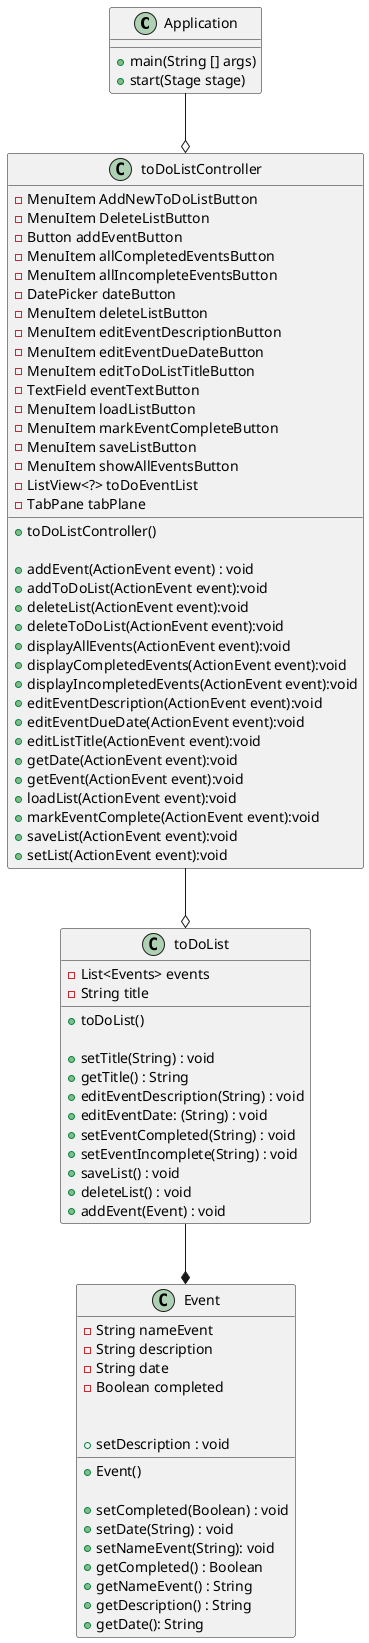 @startuml
class Application{

    'methods
    + main(String [] args)
    + start(Stage stage)
}

class toDoListController{
    'attributes
    - MenuItem AddNewToDoListButton
    - MenuItem DeleteListButton
    - Button addEventButton
    - MenuItem allCompletedEventsButton
    - MenuItem allIncompleteEventsButton
    - DatePicker dateButton
    - MenuItem deleteListButton
    - MenuItem editEventDescriptionButton
    - MenuItem editEventDueDateButton
    - MenuItem editToDoListTitleButton
    - TextField eventTextButton
    - MenuItem loadListButton
    - MenuItem markEventCompleteButton
    - MenuItem saveListButton
    - MenuItem showAllEventsButton
    - ListView<?> toDoEventList
    - TabPane tabPlane

    'methods
    + toDoListController()

    +addEvent(ActionEvent event) : void
    +addToDoList(ActionEvent event):void
    +deleteList(ActionEvent event):void
    +deleteToDoList(ActionEvent event):void
    +displayAllEvents(ActionEvent event):void
    +displayCompletedEvents(ActionEvent event):void
    +displayIncompletedEvents(ActionEvent event):void
    +editEventDescription(ActionEvent event):void
    +editEventDueDate(ActionEvent event):void
    +editListTitle(ActionEvent event):void
    +getDate(ActionEvent event):void
    +getEvent(ActionEvent event):void
    +loadList(ActionEvent event):void
    +markEventComplete(ActionEvent event):void
    +saveList(ActionEvent event):void
    +setList(ActionEvent event):void
}

Application --o toDoListController

class toDoList{
    'attributes
    -List<Events> events
    -String title

    'methods
    +toDoList()

    + setTitle(String) : void
    + getTitle() : String
    + editEventDescription(String) : void
    + editEventDate: (String) : void
    + setEventCompleted(String) : void
    + setEventIncomplete(String) : void
    + saveList() : void
    + deleteList() : void
    + addEvent(Event) : void
}

class Event{
    'attributes
    - String nameEvent
    - String description
    - String date
    - Boolean completed

    'methods
    + Event()

    +setCompleted(Boolean) : void
    +setDate(String) : void
    +setNameEvent(String): void
    +setDescription : void
    +getCompleted() : Boolean
    +getNameEvent() : String
    +getDescription() : String
    +getDate(): String
}

toDoList --* Event

toDoListController --o toDoList
@enduml